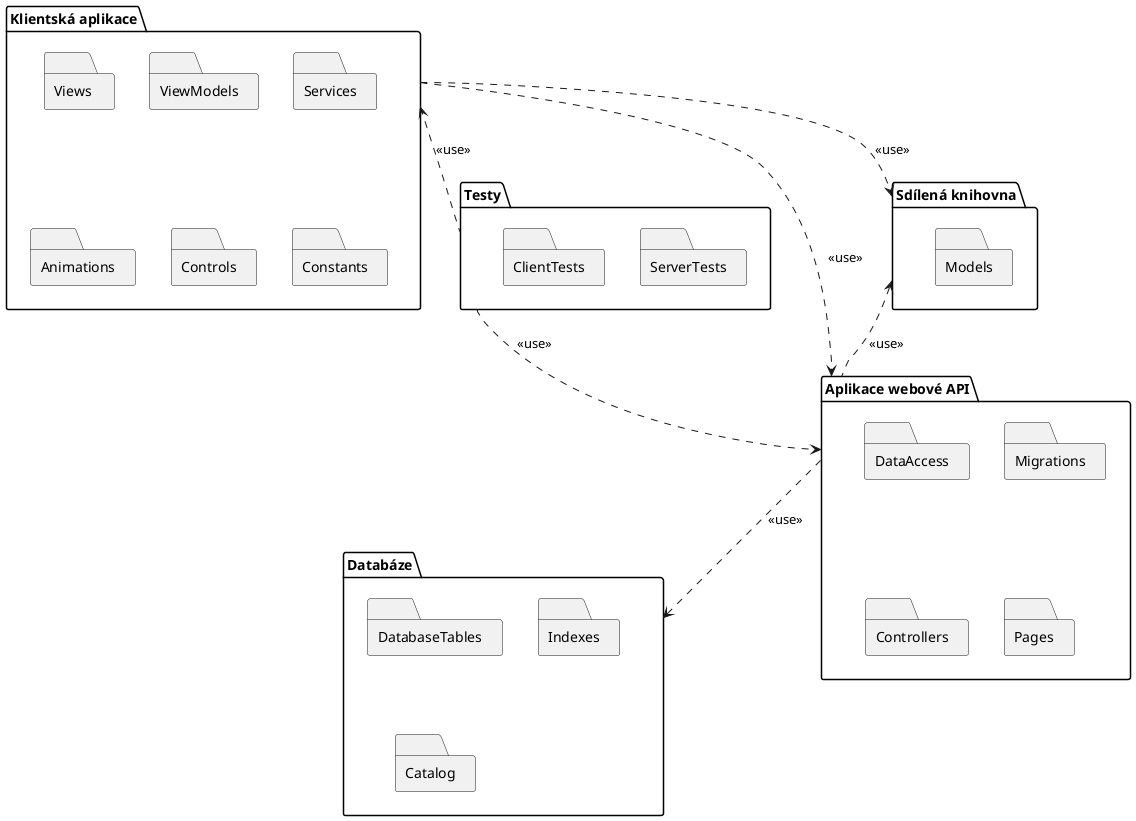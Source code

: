 @startuml

package "Klientská aplikace" as clientApp {

    folder "Views"

    folder "ViewModels"

    folder "Services"

    folder "Animations"

    folder "Controls"

    folder "Constants"

}

package "Aplikace webové API" as webApp {

    folder "DataAccess"

    folder "Migrations"

    folder "Controllers"

    folder "Pages"

}

package "Sdílená knihovna" as sharedLibrary {

    folder "Models"

}

package "Testy" as tests {

    folder "ServerTests"

    folder "ClientTests"

}

package "Databáze" as db {
    
    folder "DatabaseTables"

    folder "Indexes"

    folder "Catalog"

}

webApp .up.> sharedLibrary : "<<use>>"

clientApp ..> sharedLibrary : "<<use>>"

clientApp ..> webApp : "<<use>>"

tests .left.> clientApp : "<<use>>"

tests .down.> webApp : "<<use>>"

webApp ..> db : "<<use>>"

@enduml